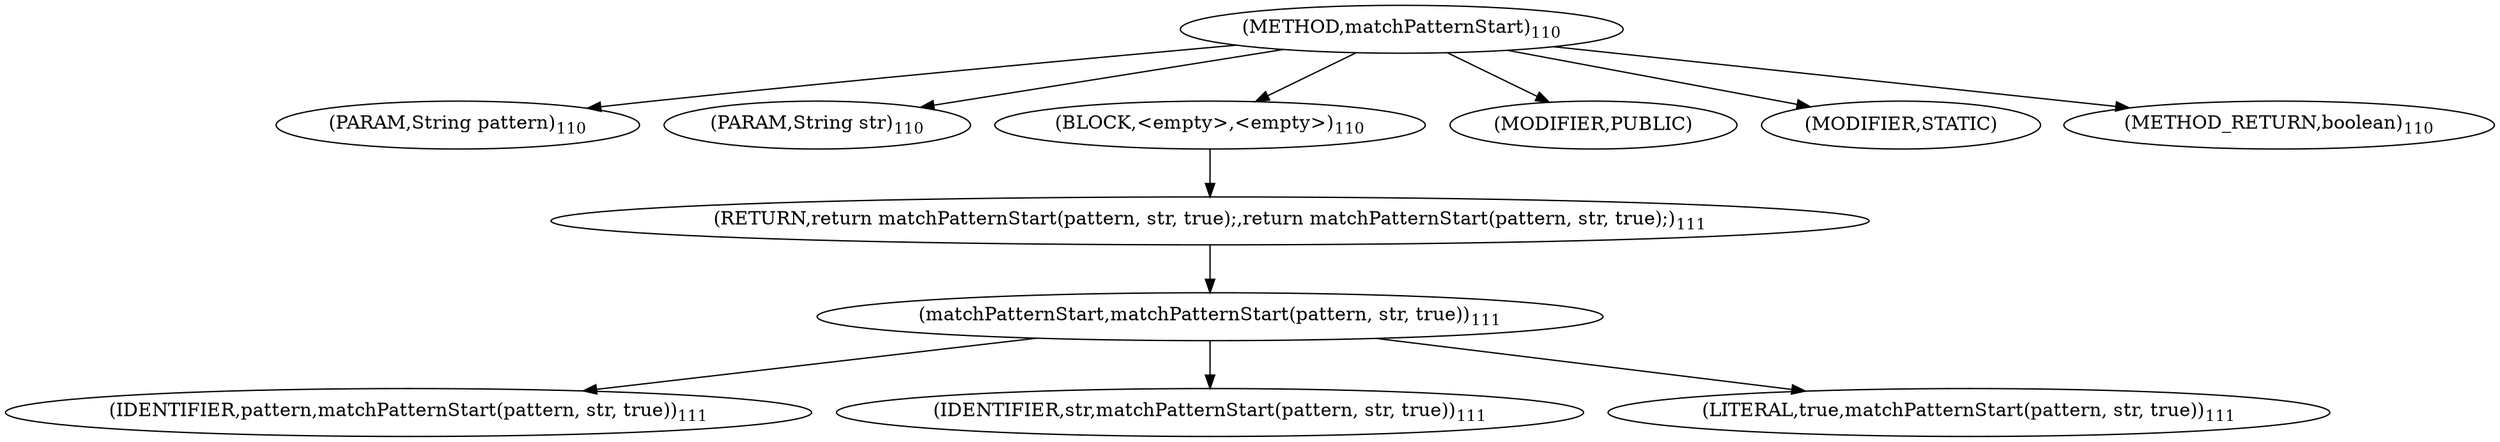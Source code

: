 digraph "matchPatternStart" {  
"39" [label = <(METHOD,matchPatternStart)<SUB>110</SUB>> ]
"40" [label = <(PARAM,String pattern)<SUB>110</SUB>> ]
"41" [label = <(PARAM,String str)<SUB>110</SUB>> ]
"42" [label = <(BLOCK,&lt;empty&gt;,&lt;empty&gt;)<SUB>110</SUB>> ]
"43" [label = <(RETURN,return matchPatternStart(pattern, str, true);,return matchPatternStart(pattern, str, true);)<SUB>111</SUB>> ]
"44" [label = <(matchPatternStart,matchPatternStart(pattern, str, true))<SUB>111</SUB>> ]
"45" [label = <(IDENTIFIER,pattern,matchPatternStart(pattern, str, true))<SUB>111</SUB>> ]
"46" [label = <(IDENTIFIER,str,matchPatternStart(pattern, str, true))<SUB>111</SUB>> ]
"47" [label = <(LITERAL,true,matchPatternStart(pattern, str, true))<SUB>111</SUB>> ]
"48" [label = <(MODIFIER,PUBLIC)> ]
"49" [label = <(MODIFIER,STATIC)> ]
"50" [label = <(METHOD_RETURN,boolean)<SUB>110</SUB>> ]
  "39" -> "40" 
  "39" -> "41" 
  "39" -> "42" 
  "39" -> "48" 
  "39" -> "49" 
  "39" -> "50" 
  "42" -> "43" 
  "43" -> "44" 
  "44" -> "45" 
  "44" -> "46" 
  "44" -> "47" 
}
